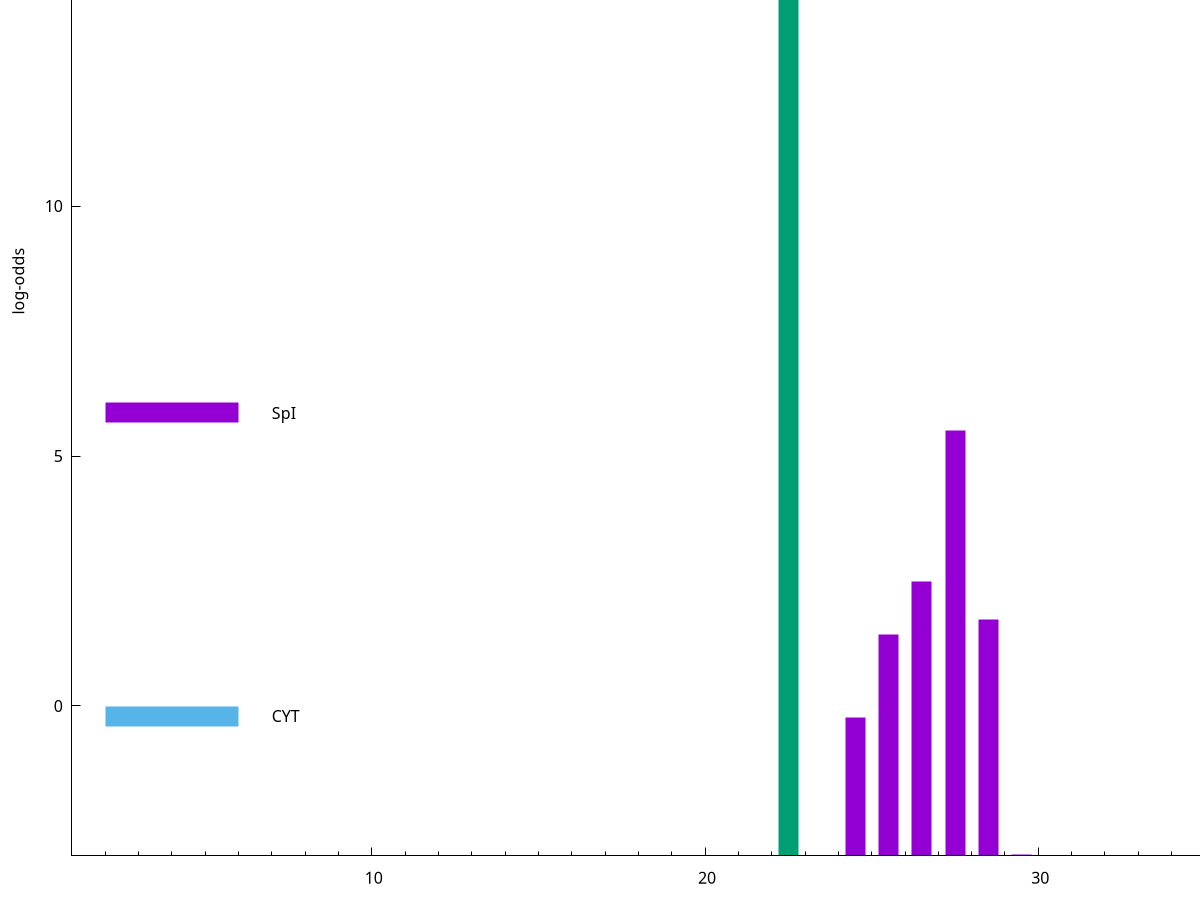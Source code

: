 set title "LipoP predictions for SRR3987112.gff"
set size 2., 1.4
set xrange [1:70] 
set mxtics 10
set yrange [-3:20]
set y2range [0:23]
set ylabel "log-odds"
set term postscript eps color solid "Helvetica" 30
set output "SRR3987112.gff13.eps"
set arrow from 2,14.5235 to 6,14.5235 nohead lt 2 lw 20
set label "SpII" at 7,14.5235
set arrow from 2,5.86295 to 6,5.86295 nohead lt 1 lw 20
set label "SpI" at 7,5.86295
set arrow from 2,-0.200913 to 6,-0.200913 nohead lt 3 lw 20
set label "CYT" at 7,-0.200913
set arrow from 2,14.5235 to 6,14.5235 nohead lt 2 lw 20
set label "SpII" at 7,14.5235
# NOTE: The scores below are the log-odds scores with the threshold
# NOTE: subtracted (a hack to make gnuplot make the histogram all
# NOTE: look nice).
plot "-" axes x1y2 title "" with impulses lt 2 lw 20, "-" axes x1y2 title "" with impulses lt 1 lw 20
22.500000 17.523500
e
27.500000 8.508580
26.500000 5.487160
28.500000 4.726720
25.500000 4.433400
24.500000 2.769547
29.500000 0.028790
e
exit

